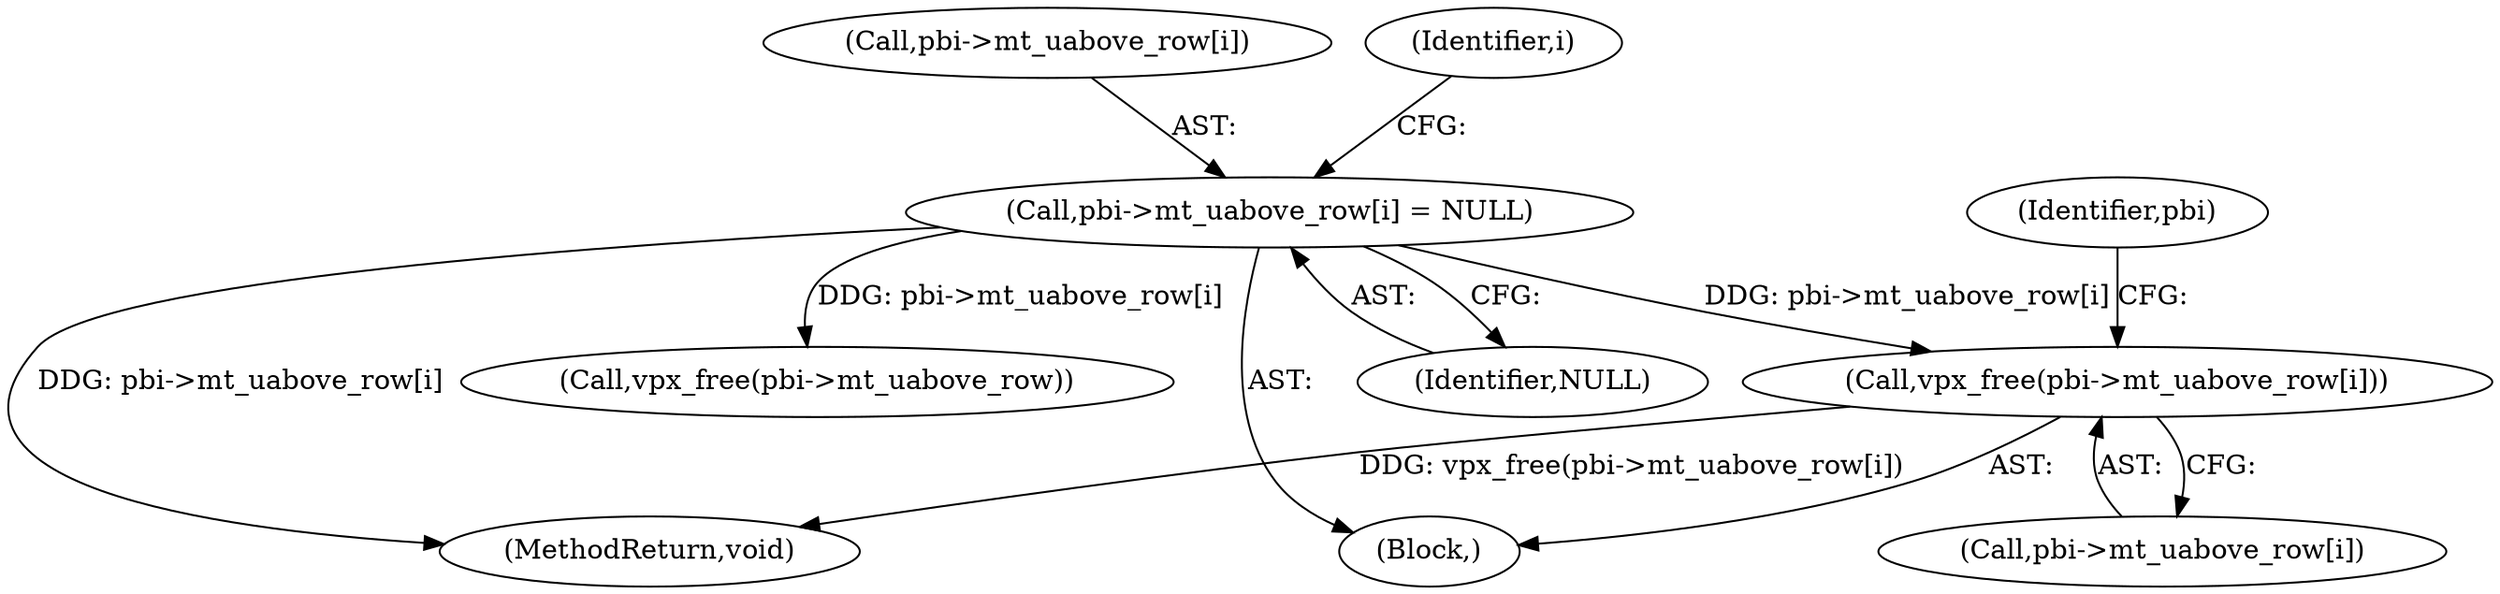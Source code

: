 digraph "1_Android_6886e8e0a9db2dbad723dc37a548233e004b33bc_3@API" {
"1000173" [label="(Call,vpx_free(pbi->mt_uabove_row[i]))"];
"1000179" [label="(Call,pbi->mt_uabove_row[i] = NULL)"];
"1000172" [label="(Block,)"];
"1000180" [label="(Call,pbi->mt_uabove_row[i])"];
"1000171" [label="(Identifier,i)"];
"1000343" [label="(MethodReturn,void)"];
"1000182" [label="(Identifier,pbi)"];
"1000174" [label="(Call,pbi->mt_uabove_row[i])"];
"1000179" [label="(Call,pbi->mt_uabove_row[i] = NULL)"];
"1000186" [label="(Call,vpx_free(pbi->mt_uabove_row))"];
"1000173" [label="(Call,vpx_free(pbi->mt_uabove_row[i]))"];
"1000185" [label="(Identifier,NULL)"];
"1000173" -> "1000172"  [label="AST: "];
"1000173" -> "1000174"  [label="CFG: "];
"1000174" -> "1000173"  [label="AST: "];
"1000182" -> "1000173"  [label="CFG: "];
"1000173" -> "1000343"  [label="DDG: vpx_free(pbi->mt_uabove_row[i])"];
"1000179" -> "1000173"  [label="DDG: pbi->mt_uabove_row[i]"];
"1000179" -> "1000172"  [label="AST: "];
"1000179" -> "1000185"  [label="CFG: "];
"1000180" -> "1000179"  [label="AST: "];
"1000185" -> "1000179"  [label="AST: "];
"1000171" -> "1000179"  [label="CFG: "];
"1000179" -> "1000343"  [label="DDG: pbi->mt_uabove_row[i]"];
"1000179" -> "1000186"  [label="DDG: pbi->mt_uabove_row[i]"];
}
